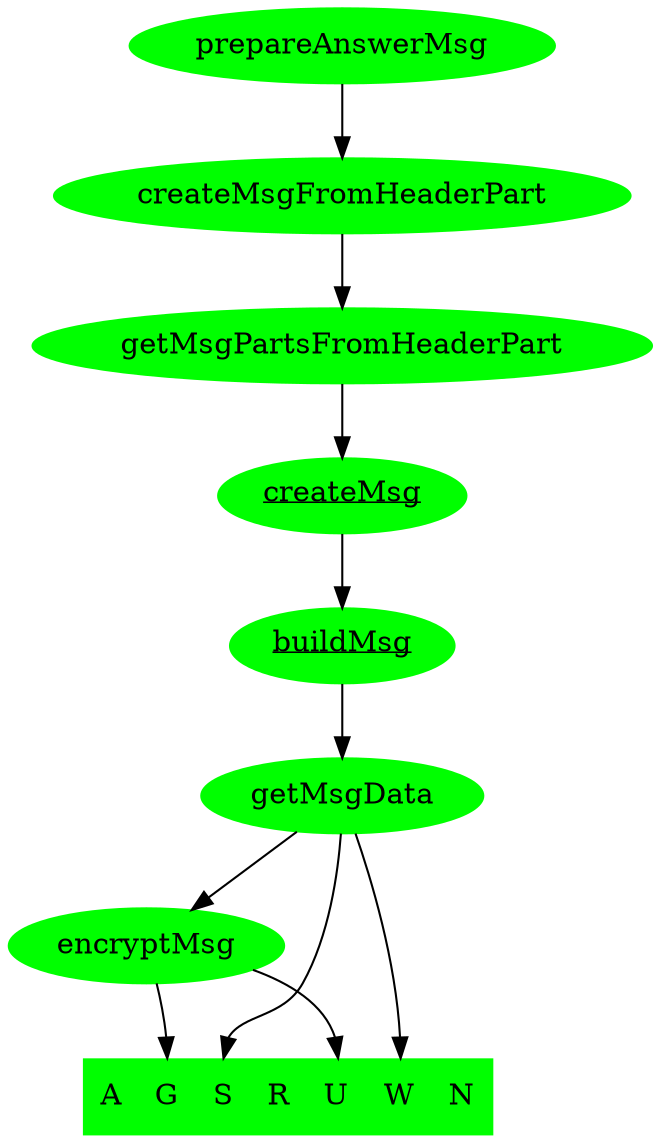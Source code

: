 digraph G2 {
  prepareAnswerMsg[style="filled", color="green"];
  prepareAnswerMsg -> createMsgFromHeaderPart;
  createMsgFromHeaderPart[style="filled", color="green"];
  createMsgFromHeaderPart -> getMsgPartsFromHeaderPart;
  getMsgPartsFromHeaderPart[style="filled", color="green"];
  getMsgPartsFromHeaderPart -> createMsg;
  createMsg[style="filled", color="green", label=<<u>createMsg</u>> URL="\ref grp_createMsg"];
  createMsg -> buildMsg;
  buildMsg[style="filled", color="green", label=<<u>buildMsg</u>> URL="\ref grp_buildAnswerMsg"];
  buildMsg -> getMsgData;
  getMsgData[style="filled", color="green"];
  getMsgData -> encryptMsg;
  encryptMsg[style="filled", color="green"];
  sendMsg [shape=record, label="<f0> A|<f1> G|<f2> S|<f3> R|<f4> U|<f5> W|<f6> N"];
  encryptMsg -> sendMsg:f1;
  encryptMsg -> sendMsg:f4;
  getMsgData -> sendMsg:f5;
  sendMsg[style="filled", color="green"];
  getMsgData -> sendMsg:f2;
}
